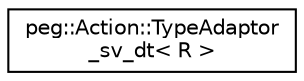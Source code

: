 digraph "Graphical Class Hierarchy"
{
 // LATEX_PDF_SIZE
  edge [fontname="Helvetica",fontsize="10",labelfontname="Helvetica",labelfontsize="10"];
  node [fontname="Helvetica",fontsize="10",shape=record];
  rankdir="LR";
  Node0 [label="peg::Action::TypeAdaptor\l_sv_dt\< R \>",height=0.2,width=0.4,color="black", fillcolor="white", style="filled",URL="$structpeg_1_1Action_1_1TypeAdaptor__sv__dt.html",tooltip=" "];
}
